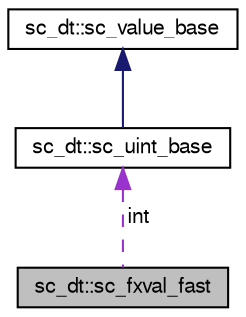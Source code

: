 digraph "sc_dt::sc_fxval_fast"
{
  edge [fontname="FreeSans",fontsize="10",labelfontname="FreeSans",labelfontsize="10"];
  node [fontname="FreeSans",fontsize="10",shape=record];
  Node1 [label="sc_dt::sc_fxval_fast",height=0.2,width=0.4,color="black", fillcolor="grey75", style="filled", fontcolor="black"];
  Node2 -> Node1 [dir="back",color="darkorchid3",fontsize="10",style="dashed",label=" int" ,fontname="FreeSans"];
  Node2 [label="sc_dt::sc_uint_base",height=0.2,width=0.4,color="black", fillcolor="white", style="filled",URL="$a01740.html"];
  Node3 -> Node2 [dir="back",color="midnightblue",fontsize="10",style="solid",fontname="FreeSans"];
  Node3 [label="sc_dt::sc_value_base",height=0.2,width=0.4,color="black", fillcolor="white", style="filled",URL="$a01772.html"];
}
